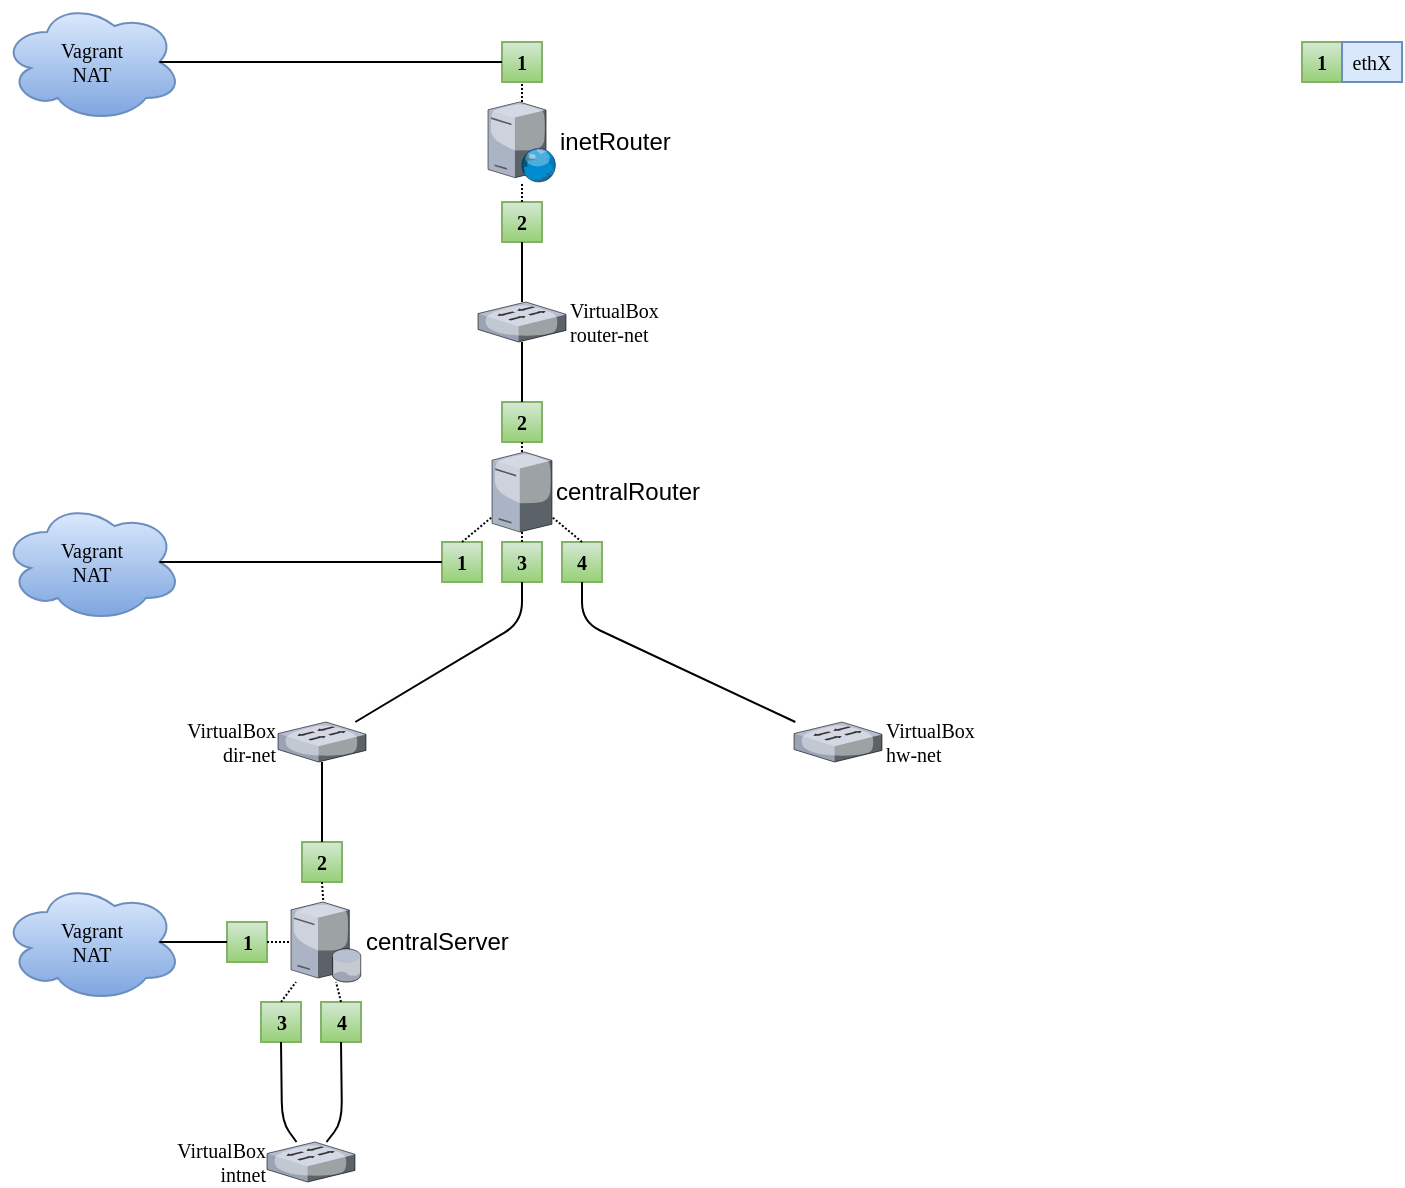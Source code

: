 <mxfile version="12.3.8" type="device" pages="1"><diagram name="Page-1" id="c37626ed-c26b-45fb-9056-f9ebc6bb27b6"><mxGraphModel dx="1422" dy="853" grid="1" gridSize="10" guides="1" tooltips="1" connect="1" arrows="1" fold="1" page="1" pageScale="1" pageWidth="1100" pageHeight="850" background="#ffffff" math="0" shadow="0"><root><mxCell id="0"/><mxCell id="1" parent="0"/><mxCell id="TMG8NA0L2MhNO47dBVVJ-2" value="centralRouter" style="verticalLabelPosition=middle;aspect=fixed;html=1;verticalAlign=middle;strokeColor=none;align=left;outlineConnect=0;shape=mxgraph.citrix.tower_server;labelPosition=right;" vertex="1" parent="1"><mxGeometry x="355" y="325" width="30" height="40" as="geometry"/></mxCell><mxCell id="TMG8NA0L2MhNO47dBVVJ-4" value="inetRouter" style="verticalLabelPosition=middle;aspect=fixed;html=1;verticalAlign=middle;strokeColor=none;align=left;outlineConnect=0;shape=mxgraph.citrix.web_server;labelPosition=right;" vertex="1" parent="1"><mxGeometry x="353" y="150" width="34" height="40" as="geometry"/></mxCell><mxCell id="TMG8NA0L2MhNO47dBVVJ-5" value="centralServer" style="verticalLabelPosition=middle;aspect=fixed;html=1;verticalAlign=middle;strokeColor=none;align=left;outlineConnect=0;shape=mxgraph.citrix.database_server;labelPosition=right;" vertex="1" parent="1"><mxGeometry x="254.5" y="550" width="35" height="40" as="geometry"/></mxCell><mxCell id="TMG8NA0L2MhNO47dBVVJ-10" value="1" style="rounded=0;whiteSpace=wrap;html=1;fontFamily=Verdana;fontSize=10;fillColor=#d5e8d4;strokeColor=#82b366;fontStyle=1;gradientColor=#97d077;" vertex="1" parent="1"><mxGeometry x="760" y="120" width="20" height="20" as="geometry"/></mxCell><mxCell id="TMG8NA0L2MhNO47dBVVJ-11" value="ethX" style="rounded=0;whiteSpace=wrap;html=1;fontFamily=Verdana;fontSize=10;fillColor=#dae8fc;strokeColor=#6c8ebf;" vertex="1" parent="1"><mxGeometry x="780" y="120" width="30" height="20" as="geometry"/></mxCell><mxCell id="TMG8NA0L2MhNO47dBVVJ-12" value="1" style="rounded=0;whiteSpace=wrap;html=1;fontFamily=Verdana;fontSize=10;fillColor=#d5e8d4;strokeColor=#82b366;fontStyle=1;gradientColor=#97d077;" vertex="1" parent="1"><mxGeometry x="360" y="120" width="20" height="20" as="geometry"/></mxCell><mxCell id="TMG8NA0L2MhNO47dBVVJ-14" value="&lt;div&gt;VirtualBox&lt;/div&gt;&lt;div&gt;router-net&lt;/div&gt;" style="verticalLabelPosition=middle;aspect=fixed;html=1;verticalAlign=middle;strokeColor=none;align=left;outlineConnect=0;shape=mxgraph.citrix.switch;fontFamily=Verdana;fontSize=10;fontColor=#000000;labelPosition=right;" vertex="1" parent="1"><mxGeometry x="348" y="250" width="44" height="20" as="geometry"/></mxCell><mxCell id="TMG8NA0L2MhNO47dBVVJ-15" value="2" style="rounded=0;whiteSpace=wrap;html=1;fontFamily=Verdana;fontSize=10;fillColor=#d5e8d4;strokeColor=#82b366;fontStyle=1;gradientColor=#97d077;" vertex="1" parent="1"><mxGeometry x="360" y="200" width="20" height="20" as="geometry"/></mxCell><mxCell id="TMG8NA0L2MhNO47dBVVJ-17" value="" style="endArrow=none;html=1;fontFamily=Verdana;fontSize=10;fontColor=#FFFFFF;entryX=0.5;entryY=1;entryDx=0;entryDy=0;" edge="1" parent="1" source="TMG8NA0L2MhNO47dBVVJ-14" target="TMG8NA0L2MhNO47dBVVJ-15"><mxGeometry width="50" height="50" relative="1" as="geometry"><mxPoint x="480" y="290" as="sourcePoint"/><mxPoint x="530" y="240" as="targetPoint"/></mxGeometry></mxCell><mxCell id="TMG8NA0L2MhNO47dBVVJ-18" value="2" style="rounded=0;whiteSpace=wrap;html=1;fontFamily=Verdana;fontSize=10;fillColor=#d5e8d4;strokeColor=#82b366;fontStyle=1;gradientColor=#97d077;" vertex="1" parent="1"><mxGeometry x="360" y="300" width="20" height="20" as="geometry"/></mxCell><mxCell id="TMG8NA0L2MhNO47dBVVJ-20" value="" style="endArrow=none;html=1;fontFamily=Verdana;fontSize=10;fontColor=#000000;exitX=0.5;exitY=0;exitDx=0;exitDy=0;" edge="1" parent="1" source="TMG8NA0L2MhNO47dBVVJ-18" target="TMG8NA0L2MhNO47dBVVJ-14"><mxGeometry width="50" height="50" relative="1" as="geometry"><mxPoint x="280" y="410" as="sourcePoint"/><mxPoint x="330" y="360" as="targetPoint"/></mxGeometry></mxCell><mxCell id="TMG8NA0L2MhNO47dBVVJ-21" value="Vagrant&lt;div&gt;NAT&lt;/div&gt;" style="ellipse;shape=cloud;whiteSpace=wrap;html=1;fontFamily=Verdana;fontSize=10;gradientColor=#7ea6e0;fillColor=#dae8fc;strokeColor=#6c8ebf;" vertex="1" parent="1"><mxGeometry x="110" y="100" width="90" height="60" as="geometry"/></mxCell><mxCell id="TMG8NA0L2MhNO47dBVVJ-22" value="" style="endArrow=none;html=1;fontFamily=Verdana;fontSize=10;fontColor=#000000;exitX=0;exitY=0.5;exitDx=0;exitDy=0;entryX=0.875;entryY=0.5;entryDx=0;entryDy=0;entryPerimeter=0;" edge="1" parent="1" source="TMG8NA0L2MhNO47dBVVJ-12" target="TMG8NA0L2MhNO47dBVVJ-21"><mxGeometry width="50" height="50" relative="1" as="geometry"><mxPoint x="480" y="80" as="sourcePoint"/><mxPoint x="530" y="30" as="targetPoint"/></mxGeometry></mxCell><mxCell id="TMG8NA0L2MhNO47dBVVJ-23" value="" style="endArrow=none;html=1;fontFamily=Verdana;fontSize=10;fontColor=#000000;entryX=0.5;entryY=1;entryDx=0;entryDy=0;dashed=1;dashPattern=1 1;" edge="1" parent="1" source="TMG8NA0L2MhNO47dBVVJ-4" target="TMG8NA0L2MhNO47dBVVJ-12"><mxGeometry width="50" height="50" relative="1" as="geometry"><mxPoint x="280" y="220" as="sourcePoint"/><mxPoint x="330" y="170" as="targetPoint"/></mxGeometry></mxCell><mxCell id="TMG8NA0L2MhNO47dBVVJ-24" value="" style="endArrow=none;html=1;fontFamily=Verdana;fontSize=10;fontColor=#000000;exitX=0.5;exitY=0;exitDx=0;exitDy=0;dashed=1;dashPattern=1 1;" edge="1" parent="1" source="TMG8NA0L2MhNO47dBVVJ-15" target="TMG8NA0L2MhNO47dBVVJ-4"><mxGeometry width="50" height="50" relative="1" as="geometry"><mxPoint x="280" y="230" as="sourcePoint"/><mxPoint x="330" y="180" as="targetPoint"/></mxGeometry></mxCell><mxCell id="TMG8NA0L2MhNO47dBVVJ-25" value="3" style="rounded=0;whiteSpace=wrap;html=1;fontFamily=Verdana;fontSize=10;fillColor=#d5e8d4;strokeColor=#82b366;fontStyle=1;gradientColor=#97d077;" vertex="1" parent="1"><mxGeometry x="360" y="370" width="20" height="20" as="geometry"/></mxCell><mxCell id="TMG8NA0L2MhNO47dBVVJ-27" value="&lt;div&gt;VirtualBox&lt;/div&gt;&lt;div&gt;dir-net&lt;/div&gt;" style="verticalLabelPosition=middle;aspect=fixed;html=1;verticalAlign=middle;strokeColor=none;align=right;outlineConnect=0;shape=mxgraph.citrix.switch;fontFamily=Verdana;fontSize=10;fontColor=#000000;labelPosition=left;" vertex="1" parent="1"><mxGeometry x="248" y="460" width="44" height="20" as="geometry"/></mxCell><mxCell id="TMG8NA0L2MhNO47dBVVJ-29" value="" style="endArrow=none;html=1;fontFamily=Verdana;fontSize=10;fontColor=#000000;entryX=0.5;entryY=1;entryDx=0;entryDy=0;" edge="1" parent="1" source="TMG8NA0L2MhNO47dBVVJ-27" target="TMG8NA0L2MhNO47dBVVJ-25"><mxGeometry width="50" height="50" relative="1" as="geometry"><mxPoint x="280" y="450" as="sourcePoint"/><mxPoint x="330" y="400" as="targetPoint"/><Array as="points"><mxPoint x="370" y="410"/></Array></mxGeometry></mxCell><mxCell id="TMG8NA0L2MhNO47dBVVJ-30" value="2" style="rounded=0;whiteSpace=wrap;html=1;fontFamily=Verdana;fontSize=10;fillColor=#d5e8d4;strokeColor=#82b366;fontStyle=1;gradientColor=#97d077;" vertex="1" parent="1"><mxGeometry x="260" y="520" width="20" height="20" as="geometry"/></mxCell><mxCell id="TMG8NA0L2MhNO47dBVVJ-32" value="Vagrant&lt;div&gt;NAT&lt;/div&gt;" style="ellipse;shape=cloud;whiteSpace=wrap;html=1;fontFamily=Verdana;fontSize=10;gradientColor=#7ea6e0;fillColor=#dae8fc;strokeColor=#6c8ebf;" vertex="1" parent="1"><mxGeometry x="110" y="350" width="90" height="60" as="geometry"/></mxCell><mxCell id="TMG8NA0L2MhNO47dBVVJ-33" value="1" style="rounded=0;whiteSpace=wrap;html=1;fontFamily=Verdana;fontSize=10;fillColor=#d5e8d4;strokeColor=#82b366;fontStyle=1;gradientColor=#97d077;" vertex="1" parent="1"><mxGeometry x="330" y="370" width="20" height="20" as="geometry"/></mxCell><mxCell id="TMG8NA0L2MhNO47dBVVJ-34" value="" style="endArrow=none;html=1;fontFamily=Verdana;fontSize=10;fontColor=#000000;entryX=0;entryY=0.5;entryDx=0;entryDy=0;exitX=0.875;exitY=0.5;exitDx=0;exitDy=0;exitPerimeter=0;" edge="1" parent="1" source="TMG8NA0L2MhNO47dBVVJ-32" target="TMG8NA0L2MhNO47dBVVJ-33"><mxGeometry width="50" height="50" relative="1" as="geometry"><mxPoint x="230" y="310" as="sourcePoint"/><mxPoint x="280" y="260" as="targetPoint"/></mxGeometry></mxCell><mxCell id="TMG8NA0L2MhNO47dBVVJ-35" value="4" style="rounded=0;whiteSpace=wrap;html=1;fontFamily=Verdana;fontSize=10;fillColor=#d5e8d4;strokeColor=#82b366;fontStyle=1;gradientColor=#97d077;" vertex="1" parent="1"><mxGeometry x="390" y="370" width="20" height="20" as="geometry"/></mxCell><mxCell id="TMG8NA0L2MhNO47dBVVJ-36" value="&lt;div&gt;VirtualBox&lt;/div&gt;&lt;div&gt;hw-net&lt;/div&gt;" style="verticalLabelPosition=middle;aspect=fixed;html=1;verticalAlign=middle;strokeColor=none;align=left;outlineConnect=0;shape=mxgraph.citrix.switch;fontFamily=Verdana;fontSize=10;fontColor=#000000;labelPosition=right;" vertex="1" parent="1"><mxGeometry x="506" y="460" width="44" height="20" as="geometry"/></mxCell><mxCell id="TMG8NA0L2MhNO47dBVVJ-37" value="" style="endArrow=none;html=1;fontFamily=Verdana;fontSize=10;fontColor=#000000;entryX=0.5;entryY=1;entryDx=0;entryDy=0;" edge="1" parent="1" source="TMG8NA0L2MhNO47dBVVJ-36" target="TMG8NA0L2MhNO47dBVVJ-35"><mxGeometry width="50" height="50" relative="1" as="geometry"><mxPoint x="550" y="380" as="sourcePoint"/><mxPoint x="600" y="330" as="targetPoint"/><Array as="points"><mxPoint x="400" y="410"/></Array></mxGeometry></mxCell><mxCell id="TMG8NA0L2MhNO47dBVVJ-38" value="" style="endArrow=none;dashed=1;html=1;fontFamily=Verdana;fontSize=10;fontColor=#000000;exitX=0.5;exitY=1;exitDx=0;exitDy=0;dashPattern=1 1;" edge="1" parent="1" source="TMG8NA0L2MhNO47dBVVJ-18" target="TMG8NA0L2MhNO47dBVVJ-2"><mxGeometry width="50" height="50" relative="1" as="geometry"><mxPoint x="480" y="310" as="sourcePoint"/><mxPoint x="530" y="260" as="targetPoint"/></mxGeometry></mxCell><mxCell id="TMG8NA0L2MhNO47dBVVJ-39" value="" style="endArrow=none;dashed=1;html=1;dashPattern=1 1;fontFamily=Verdana;fontSize=10;fontColor=#000000;exitX=0.5;exitY=0;exitDx=0;exitDy=0;" edge="1" parent="1" source="TMG8NA0L2MhNO47dBVVJ-35" target="TMG8NA0L2MhNO47dBVVJ-2"><mxGeometry width="50" height="50" relative="1" as="geometry"><mxPoint x="220" y="320" as="sourcePoint"/><mxPoint x="270" y="270" as="targetPoint"/></mxGeometry></mxCell><mxCell id="TMG8NA0L2MhNO47dBVVJ-40" value="" style="endArrow=none;dashed=1;html=1;dashPattern=1 1;fontFamily=Verdana;fontSize=10;fontColor=#000000;exitX=0.5;exitY=0;exitDx=0;exitDy=0;" edge="1" parent="1" source="TMG8NA0L2MhNO47dBVVJ-25" target="TMG8NA0L2MhNO47dBVVJ-2"><mxGeometry width="50" height="50" relative="1" as="geometry"><mxPoint x="240" y="340" as="sourcePoint"/><mxPoint x="290" y="290" as="targetPoint"/></mxGeometry></mxCell><mxCell id="TMG8NA0L2MhNO47dBVVJ-41" value="" style="endArrow=none;dashed=1;html=1;dashPattern=1 1;fontFamily=Verdana;fontSize=10;fontColor=#000000;exitX=0.5;exitY=0;exitDx=0;exitDy=0;" edge="1" parent="1" source="TMG8NA0L2MhNO47dBVVJ-33" target="TMG8NA0L2MhNO47dBVVJ-2"><mxGeometry width="50" height="50" relative="1" as="geometry"><mxPoint x="260" y="350" as="sourcePoint"/><mxPoint x="310" y="300" as="targetPoint"/></mxGeometry></mxCell><mxCell id="TMG8NA0L2MhNO47dBVVJ-42" value="Vagrant&lt;br&gt;&lt;div&gt;NAT&lt;/div&gt;" style="ellipse;shape=cloud;whiteSpace=wrap;html=1;fontFamily=Verdana;fontSize=10;gradientColor=#7ea6e0;fillColor=#dae8fc;strokeColor=#6c8ebf;" vertex="1" parent="1"><mxGeometry x="110" y="540" width="90" height="60" as="geometry"/></mxCell><mxCell id="TMG8NA0L2MhNO47dBVVJ-43" value="1" style="rounded=0;whiteSpace=wrap;html=1;fontFamily=Verdana;fontSize=10;fillColor=#d5e8d4;strokeColor=#82b366;fontStyle=1;gradientColor=#97d077;" vertex="1" parent="1"><mxGeometry x="222.5" y="560" width="20" height="20" as="geometry"/></mxCell><mxCell id="TMG8NA0L2MhNO47dBVVJ-44" value="" style="endArrow=none;html=1;fontFamily=Verdana;fontSize=10;fontColor=#000000;exitX=0.875;exitY=0.5;exitDx=0;exitDy=0;exitPerimeter=0;entryX=0;entryY=0.5;entryDx=0;entryDy=0;" edge="1" parent="1" source="TMG8NA0L2MhNO47dBVVJ-42" target="TMG8NA0L2MhNO47dBVVJ-43"><mxGeometry width="50" height="50" relative="1" as="geometry"><mxPoint x="390" y="560" as="sourcePoint"/><mxPoint x="440" y="510" as="targetPoint"/></mxGeometry></mxCell><mxCell id="TMG8NA0L2MhNO47dBVVJ-45" value="" style="endArrow=none;html=1;fontFamily=Verdana;fontSize=10;fontColor=#000000;exitX=0.5;exitY=0;exitDx=0;exitDy=0;" edge="1" parent="1" source="TMG8NA0L2MhNO47dBVVJ-30" target="TMG8NA0L2MhNO47dBVVJ-27"><mxGeometry width="50" height="50" relative="1" as="geometry"><mxPoint x="390" y="560" as="sourcePoint"/><mxPoint x="440" y="510" as="targetPoint"/></mxGeometry></mxCell><mxCell id="TMG8NA0L2MhNO47dBVVJ-46" value="3" style="rounded=0;whiteSpace=wrap;html=1;fontFamily=Verdana;fontSize=10;fillColor=#d5e8d4;strokeColor=#82b366;fontStyle=1;gradientColor=#97d077;" vertex="1" parent="1"><mxGeometry x="239.5" y="600" width="20" height="20" as="geometry"/></mxCell><mxCell id="TMG8NA0L2MhNO47dBVVJ-47" value="4" style="rounded=0;whiteSpace=wrap;html=1;fontFamily=Verdana;fontSize=10;fillColor=#d5e8d4;strokeColor=#82b366;fontStyle=1;gradientColor=#97d077;" vertex="1" parent="1"><mxGeometry x="269.5" y="600" width="20" height="20" as="geometry"/></mxCell><mxCell id="TMG8NA0L2MhNO47dBVVJ-48" value="&lt;div&gt;VirtualBox&lt;/div&gt;&lt;div&gt;intnet&lt;/div&gt;" style="verticalLabelPosition=middle;aspect=fixed;html=1;verticalAlign=middle;strokeColor=none;align=right;outlineConnect=0;shape=mxgraph.citrix.switch;fontFamily=Verdana;fontSize=10;fontColor=#000000;labelPosition=left;" vertex="1" parent="1"><mxGeometry x="242.5" y="670" width="44" height="20" as="geometry"/></mxCell><mxCell id="TMG8NA0L2MhNO47dBVVJ-49" value="" style="endArrow=none;html=1;fontFamily=Verdana;fontSize=10;fontColor=#000000;entryX=0.5;entryY=1;entryDx=0;entryDy=0;" edge="1" parent="1" source="TMG8NA0L2MhNO47dBVVJ-48" target="TMG8NA0L2MhNO47dBVVJ-46"><mxGeometry width="50" height="50" relative="1" as="geometry"><mxPoint x="340" y="680" as="sourcePoint"/><mxPoint x="390" y="630" as="targetPoint"/><Array as="points"><mxPoint x="250" y="660"/></Array></mxGeometry></mxCell><mxCell id="TMG8NA0L2MhNO47dBVVJ-50" value="" style="endArrow=none;html=1;fontFamily=Verdana;fontSize=10;fontColor=#000000;entryX=0.5;entryY=1;entryDx=0;entryDy=0;" edge="1" parent="1" source="TMG8NA0L2MhNO47dBVVJ-48" target="TMG8NA0L2MhNO47dBVVJ-47"><mxGeometry width="50" height="50" relative="1" as="geometry"><mxPoint x="340" y="650" as="sourcePoint"/><mxPoint x="390" y="600" as="targetPoint"/><Array as="points"><mxPoint x="280" y="660"/></Array></mxGeometry></mxCell><mxCell id="TMG8NA0L2MhNO47dBVVJ-51" value="" style="endArrow=none;html=1;fontFamily=Verdana;fontSize=10;fontColor=#000000;dashed=1;dashPattern=1 1;exitX=0.5;exitY=0;exitDx=0;exitDy=0;" edge="1" parent="1" source="TMG8NA0L2MhNO47dBVVJ-46" target="TMG8NA0L2MhNO47dBVVJ-5"><mxGeometry width="50" height="50" relative="1" as="geometry"><mxPoint x="460" y="580" as="sourcePoint"/><mxPoint x="510" y="530" as="targetPoint"/></mxGeometry></mxCell><mxCell id="TMG8NA0L2MhNO47dBVVJ-52" value="" style="endArrow=none;dashed=1;html=1;dashPattern=1 1;fontFamily=Verdana;fontSize=10;fontColor=#000000;exitX=0.5;exitY=0;exitDx=0;exitDy=0;" edge="1" parent="1" source="TMG8NA0L2MhNO47dBVVJ-47" target="TMG8NA0L2MhNO47dBVVJ-5"><mxGeometry width="50" height="50" relative="1" as="geometry"><mxPoint x="390" y="630" as="sourcePoint"/><mxPoint x="440" y="580" as="targetPoint"/></mxGeometry></mxCell><mxCell id="TMG8NA0L2MhNO47dBVVJ-53" value="" style="endArrow=none;dashed=1;html=1;dashPattern=1 1;fontFamily=Verdana;fontSize=10;fontColor=#000000;exitX=1;exitY=0.5;exitDx=0;exitDy=0;" edge="1" parent="1" source="TMG8NA0L2MhNO47dBVVJ-43" target="TMG8NA0L2MhNO47dBVVJ-5"><mxGeometry width="50" height="50" relative="1" as="geometry"><mxPoint x="340" y="550" as="sourcePoint"/><mxPoint x="390" y="500" as="targetPoint"/></mxGeometry></mxCell><mxCell id="TMG8NA0L2MhNO47dBVVJ-54" value="" style="endArrow=none;dashed=1;html=1;dashPattern=1 1;fontFamily=Verdana;fontSize=10;fontColor=#000000;exitX=0.5;exitY=1;exitDx=0;exitDy=0;" edge="1" parent="1" source="TMG8NA0L2MhNO47dBVVJ-30" target="TMG8NA0L2MhNO47dBVVJ-5"><mxGeometry width="50" height="50" relative="1" as="geometry"><mxPoint x="340" y="540" as="sourcePoint"/><mxPoint x="390" y="490" as="targetPoint"/></mxGeometry></mxCell></root></mxGraphModel></diagram></mxfile>
